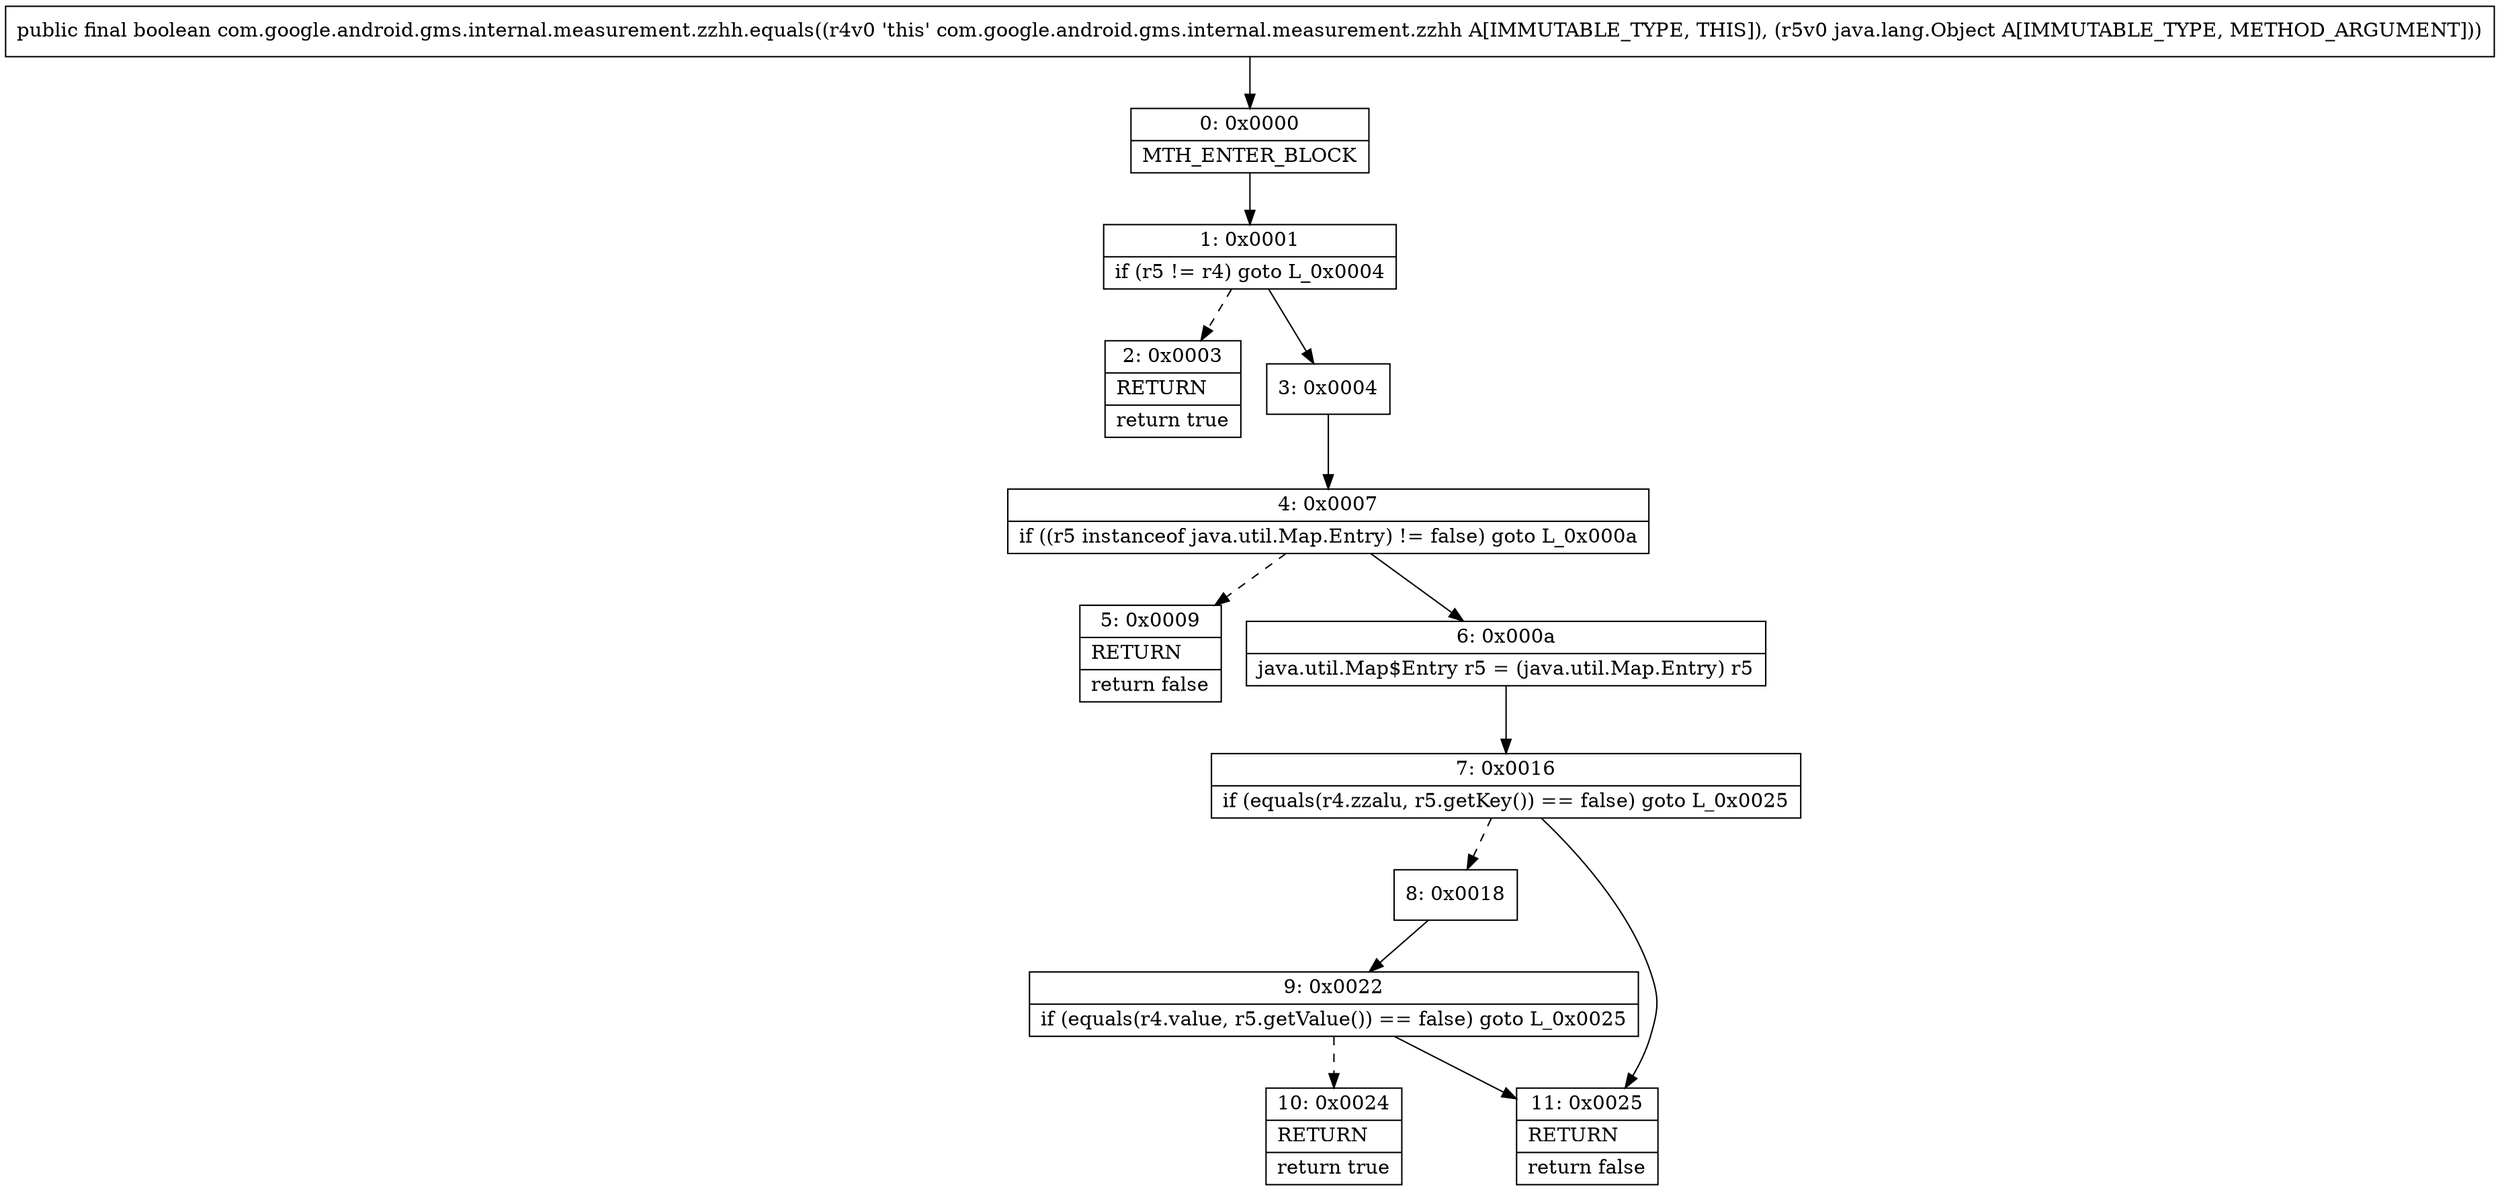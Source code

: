 digraph "CFG forcom.google.android.gms.internal.measurement.zzhh.equals(Ljava\/lang\/Object;)Z" {
Node_0 [shape=record,label="{0\:\ 0x0000|MTH_ENTER_BLOCK\l}"];
Node_1 [shape=record,label="{1\:\ 0x0001|if (r5 != r4) goto L_0x0004\l}"];
Node_2 [shape=record,label="{2\:\ 0x0003|RETURN\l|return true\l}"];
Node_3 [shape=record,label="{3\:\ 0x0004}"];
Node_4 [shape=record,label="{4\:\ 0x0007|if ((r5 instanceof java.util.Map.Entry) != false) goto L_0x000a\l}"];
Node_5 [shape=record,label="{5\:\ 0x0009|RETURN\l|return false\l}"];
Node_6 [shape=record,label="{6\:\ 0x000a|java.util.Map$Entry r5 = (java.util.Map.Entry) r5\l}"];
Node_7 [shape=record,label="{7\:\ 0x0016|if (equals(r4.zzalu, r5.getKey()) == false) goto L_0x0025\l}"];
Node_8 [shape=record,label="{8\:\ 0x0018}"];
Node_9 [shape=record,label="{9\:\ 0x0022|if (equals(r4.value, r5.getValue()) == false) goto L_0x0025\l}"];
Node_10 [shape=record,label="{10\:\ 0x0024|RETURN\l|return true\l}"];
Node_11 [shape=record,label="{11\:\ 0x0025|RETURN\l|return false\l}"];
MethodNode[shape=record,label="{public final boolean com.google.android.gms.internal.measurement.zzhh.equals((r4v0 'this' com.google.android.gms.internal.measurement.zzhh A[IMMUTABLE_TYPE, THIS]), (r5v0 java.lang.Object A[IMMUTABLE_TYPE, METHOD_ARGUMENT])) }"];
MethodNode -> Node_0;
Node_0 -> Node_1;
Node_1 -> Node_2[style=dashed];
Node_1 -> Node_3;
Node_3 -> Node_4;
Node_4 -> Node_5[style=dashed];
Node_4 -> Node_6;
Node_6 -> Node_7;
Node_7 -> Node_8[style=dashed];
Node_7 -> Node_11;
Node_8 -> Node_9;
Node_9 -> Node_10[style=dashed];
Node_9 -> Node_11;
}

